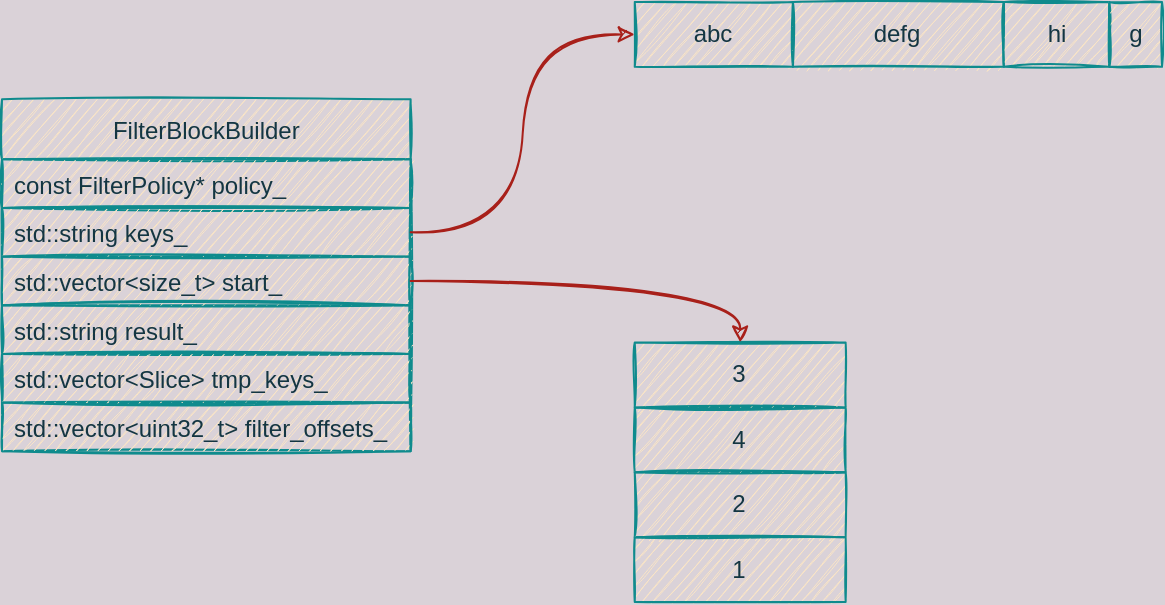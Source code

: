 <mxfile version="15.6.8" type="github">
  <diagram id="9B4lHXjUug-kF66GEb5D" name="Page-1">
    <mxGraphModel dx="1550" dy="779" grid="1" gridSize="10" guides="1" tooltips="1" connect="1" arrows="1" fold="1" page="1" pageScale="1" pageWidth="827" pageHeight="1169" background="#DAD2D8" math="0" shadow="0">
      <root>
        <mxCell id="0" />
        <mxCell id="1" parent="0" />
        <mxCell id="HgQf-PYDTvY8cgfr3I-8-1" value="" style="group" vertex="1" connectable="0" parent="1">
          <mxGeometry x="40" y="470" width="580" height="300" as="geometry" />
        </mxCell>
        <mxCell id="THCSRFLYkE0kERP_fJf6-2" value="FilterBlockBuilder" style="swimlane;fontStyle=0;childLayout=stackLayout;horizontal=1;startSize=30;horizontalStack=0;resizeParent=1;resizeParentMax=0;resizeLast=0;collapsible=1;marginBottom=0;sketch=1;fillColor=#FAE5C7;strokeColor=#0F8B8D;fontColor=#143642;" parent="HgQf-PYDTvY8cgfr3I-8-1" vertex="1">
          <mxGeometry y="48.649" width="204.318" height="175.946" as="geometry" />
        </mxCell>
        <mxCell id="THCSRFLYkE0kERP_fJf6-3" value="const FilterPolicy* policy_" style="text;strokeColor=#0F8B8D;fillColor=#FAE5C7;align=left;verticalAlign=middle;spacingLeft=4;spacingRight=4;overflow=hidden;points=[[0,0.5],[1,0.5]];portConstraint=eastwest;rotatable=0;fontColor=#143642;sketch=1;" parent="THCSRFLYkE0kERP_fJf6-2" vertex="1">
          <mxGeometry y="30" width="204.318" height="24.324" as="geometry" />
        </mxCell>
        <mxCell id="THCSRFLYkE0kERP_fJf6-4" value="std::string keys_" style="text;strokeColor=#0F8B8D;fillColor=#FAE5C7;align=left;verticalAlign=middle;spacingLeft=4;spacingRight=4;overflow=hidden;points=[[0,0.5],[1,0.5]];portConstraint=eastwest;rotatable=0;fontColor=#143642;sketch=1;" parent="THCSRFLYkE0kERP_fJf6-2" vertex="1">
          <mxGeometry y="54.324" width="204.318" height="24.324" as="geometry" />
        </mxCell>
        <mxCell id="THCSRFLYkE0kERP_fJf6-5" value="std::vector&lt;size_t&gt; start_" style="text;strokeColor=#0F8B8D;fillColor=#FAE5C7;align=left;verticalAlign=middle;spacingLeft=4;spacingRight=4;overflow=hidden;points=[[0,0.5],[1,0.5]];portConstraint=eastwest;rotatable=0;sketch=1;fontColor=#143642;" parent="THCSRFLYkE0kERP_fJf6-2" vertex="1">
          <mxGeometry y="78.649" width="204.318" height="24.324" as="geometry" />
        </mxCell>
        <mxCell id="THCSRFLYkE0kERP_fJf6-6" value="std::string result_" style="text;strokeColor=#0F8B8D;fillColor=#FAE5C7;align=left;verticalAlign=middle;spacingLeft=4;spacingRight=4;overflow=hidden;points=[[0,0.5],[1,0.5]];portConstraint=eastwest;rotatable=0;sketch=1;fontColor=#143642;" parent="THCSRFLYkE0kERP_fJf6-2" vertex="1">
          <mxGeometry y="102.973" width="204.318" height="24.324" as="geometry" />
        </mxCell>
        <mxCell id="THCSRFLYkE0kERP_fJf6-7" value="std::vector&lt;Slice&gt; tmp_keys_" style="text;strokeColor=#0F8B8D;fillColor=#FAE5C7;align=left;verticalAlign=middle;spacingLeft=4;spacingRight=4;overflow=hidden;points=[[0,0.5],[1,0.5]];portConstraint=eastwest;rotatable=0;sketch=1;fontColor=#143642;" parent="THCSRFLYkE0kERP_fJf6-2" vertex="1">
          <mxGeometry y="127.297" width="204.318" height="24.324" as="geometry" />
        </mxCell>
        <mxCell id="THCSRFLYkE0kERP_fJf6-8" value="std::vector&lt;uint32_t&gt; filter_offsets_" style="text;strokeColor=#0F8B8D;fillColor=#FAE5C7;align=left;verticalAlign=middle;spacingLeft=4;spacingRight=4;overflow=hidden;points=[[0,0.5],[1,0.5]];portConstraint=eastwest;rotatable=0;sketch=1;fontColor=#143642;" parent="THCSRFLYkE0kERP_fJf6-2" vertex="1">
          <mxGeometry y="151.622" width="204.318" height="24.324" as="geometry" />
        </mxCell>
        <mxCell id="THCSRFLYkE0kERP_fJf6-9" value="abc" style="rounded=0;whiteSpace=wrap;html=1;strokeColor=#0F8B8D;fillColor=#FAE5C7;fontColor=#143642;sketch=1;" parent="HgQf-PYDTvY8cgfr3I-8-1" vertex="1">
          <mxGeometry x="316.364" width="79.091" height="32.432" as="geometry" />
        </mxCell>
        <mxCell id="THCSRFLYkE0kERP_fJf6-10" value="defg" style="rounded=0;whiteSpace=wrap;html=1;strokeColor=#0F8B8D;fillColor=#FAE5C7;fontColor=#143642;sketch=1;" parent="HgQf-PYDTvY8cgfr3I-8-1" vertex="1">
          <mxGeometry x="395.455" width="105.455" height="32.432" as="geometry" />
        </mxCell>
        <mxCell id="THCSRFLYkE0kERP_fJf6-11" value="hi" style="rounded=0;whiteSpace=wrap;html=1;strokeColor=#0F8B8D;fillColor=#FAE5C7;fontColor=#143642;sketch=1;" parent="HgQf-PYDTvY8cgfr3I-8-1" vertex="1">
          <mxGeometry x="500.909" width="52.727" height="32.432" as="geometry" />
        </mxCell>
        <mxCell id="THCSRFLYkE0kERP_fJf6-12" value="g" style="rounded=0;whiteSpace=wrap;html=1;strokeColor=#0F8B8D;fillColor=#FAE5C7;fontColor=#143642;sketch=1;" parent="HgQf-PYDTvY8cgfr3I-8-1" vertex="1">
          <mxGeometry x="553.636" width="26.364" height="32.432" as="geometry" />
        </mxCell>
        <mxCell id="THCSRFLYkE0kERP_fJf6-13" value="3" style="rounded=0;whiteSpace=wrap;html=1;strokeColor=#0F8B8D;fillColor=#FAE5C7;fontColor=#143642;sketch=1;" parent="HgQf-PYDTvY8cgfr3I-8-1" vertex="1">
          <mxGeometry x="316.364" y="170.27" width="105.455" height="32.432" as="geometry" />
        </mxCell>
        <mxCell id="THCSRFLYkE0kERP_fJf6-14" value="4" style="rounded=0;whiteSpace=wrap;html=1;strokeColor=#0F8B8D;fillColor=#FAE5C7;fontColor=#143642;sketch=1;" parent="HgQf-PYDTvY8cgfr3I-8-1" vertex="1">
          <mxGeometry x="316.364" y="202.703" width="105.455" height="32.432" as="geometry" />
        </mxCell>
        <mxCell id="THCSRFLYkE0kERP_fJf6-15" value="2" style="rounded=0;whiteSpace=wrap;html=1;strokeColor=#0F8B8D;fillColor=#FAE5C7;fontColor=#143642;sketch=1;" parent="HgQf-PYDTvY8cgfr3I-8-1" vertex="1">
          <mxGeometry x="316.364" y="235.135" width="105.455" height="32.432" as="geometry" />
        </mxCell>
        <mxCell id="THCSRFLYkE0kERP_fJf6-16" value="1" style="rounded=0;whiteSpace=wrap;html=1;strokeColor=#0F8B8D;fillColor=#FAE5C7;fontColor=#143642;sketch=1;" parent="HgQf-PYDTvY8cgfr3I-8-1" vertex="1">
          <mxGeometry x="316.364" y="267.568" width="105.455" height="32.432" as="geometry" />
        </mxCell>
        <mxCell id="THCSRFLYkE0kERP_fJf6-17" style="edgeStyle=orthogonalEdgeStyle;rounded=0;orthogonalLoop=1;jettySize=auto;html=1;entryX=0;entryY=0.5;entryDx=0;entryDy=0;fontColor=#143642;curved=1;strokeColor=#A8201A;sketch=1;fillColor=#FAE5C7;labelBackgroundColor=#DAD2D8;" parent="HgQf-PYDTvY8cgfr3I-8-1" source="THCSRFLYkE0kERP_fJf6-4" target="THCSRFLYkE0kERP_fJf6-9" edge="1">
          <mxGeometry relative="1" as="geometry" />
        </mxCell>
        <mxCell id="THCSRFLYkE0kERP_fJf6-18" style="edgeStyle=orthogonalEdgeStyle;curved=1;rounded=0;orthogonalLoop=1;jettySize=auto;html=1;fontColor=#143642;strokeColor=#A8201A;entryX=0.5;entryY=0;entryDx=0;entryDy=0;sketch=1;fillColor=#FAE5C7;labelBackgroundColor=#DAD2D8;" parent="HgQf-PYDTvY8cgfr3I-8-1" source="THCSRFLYkE0kERP_fJf6-5" target="THCSRFLYkE0kERP_fJf6-13" edge="1">
          <mxGeometry relative="1" as="geometry">
            <mxPoint x="309.773" y="121.622" as="targetPoint" />
          </mxGeometry>
        </mxCell>
      </root>
    </mxGraphModel>
  </diagram>
</mxfile>
